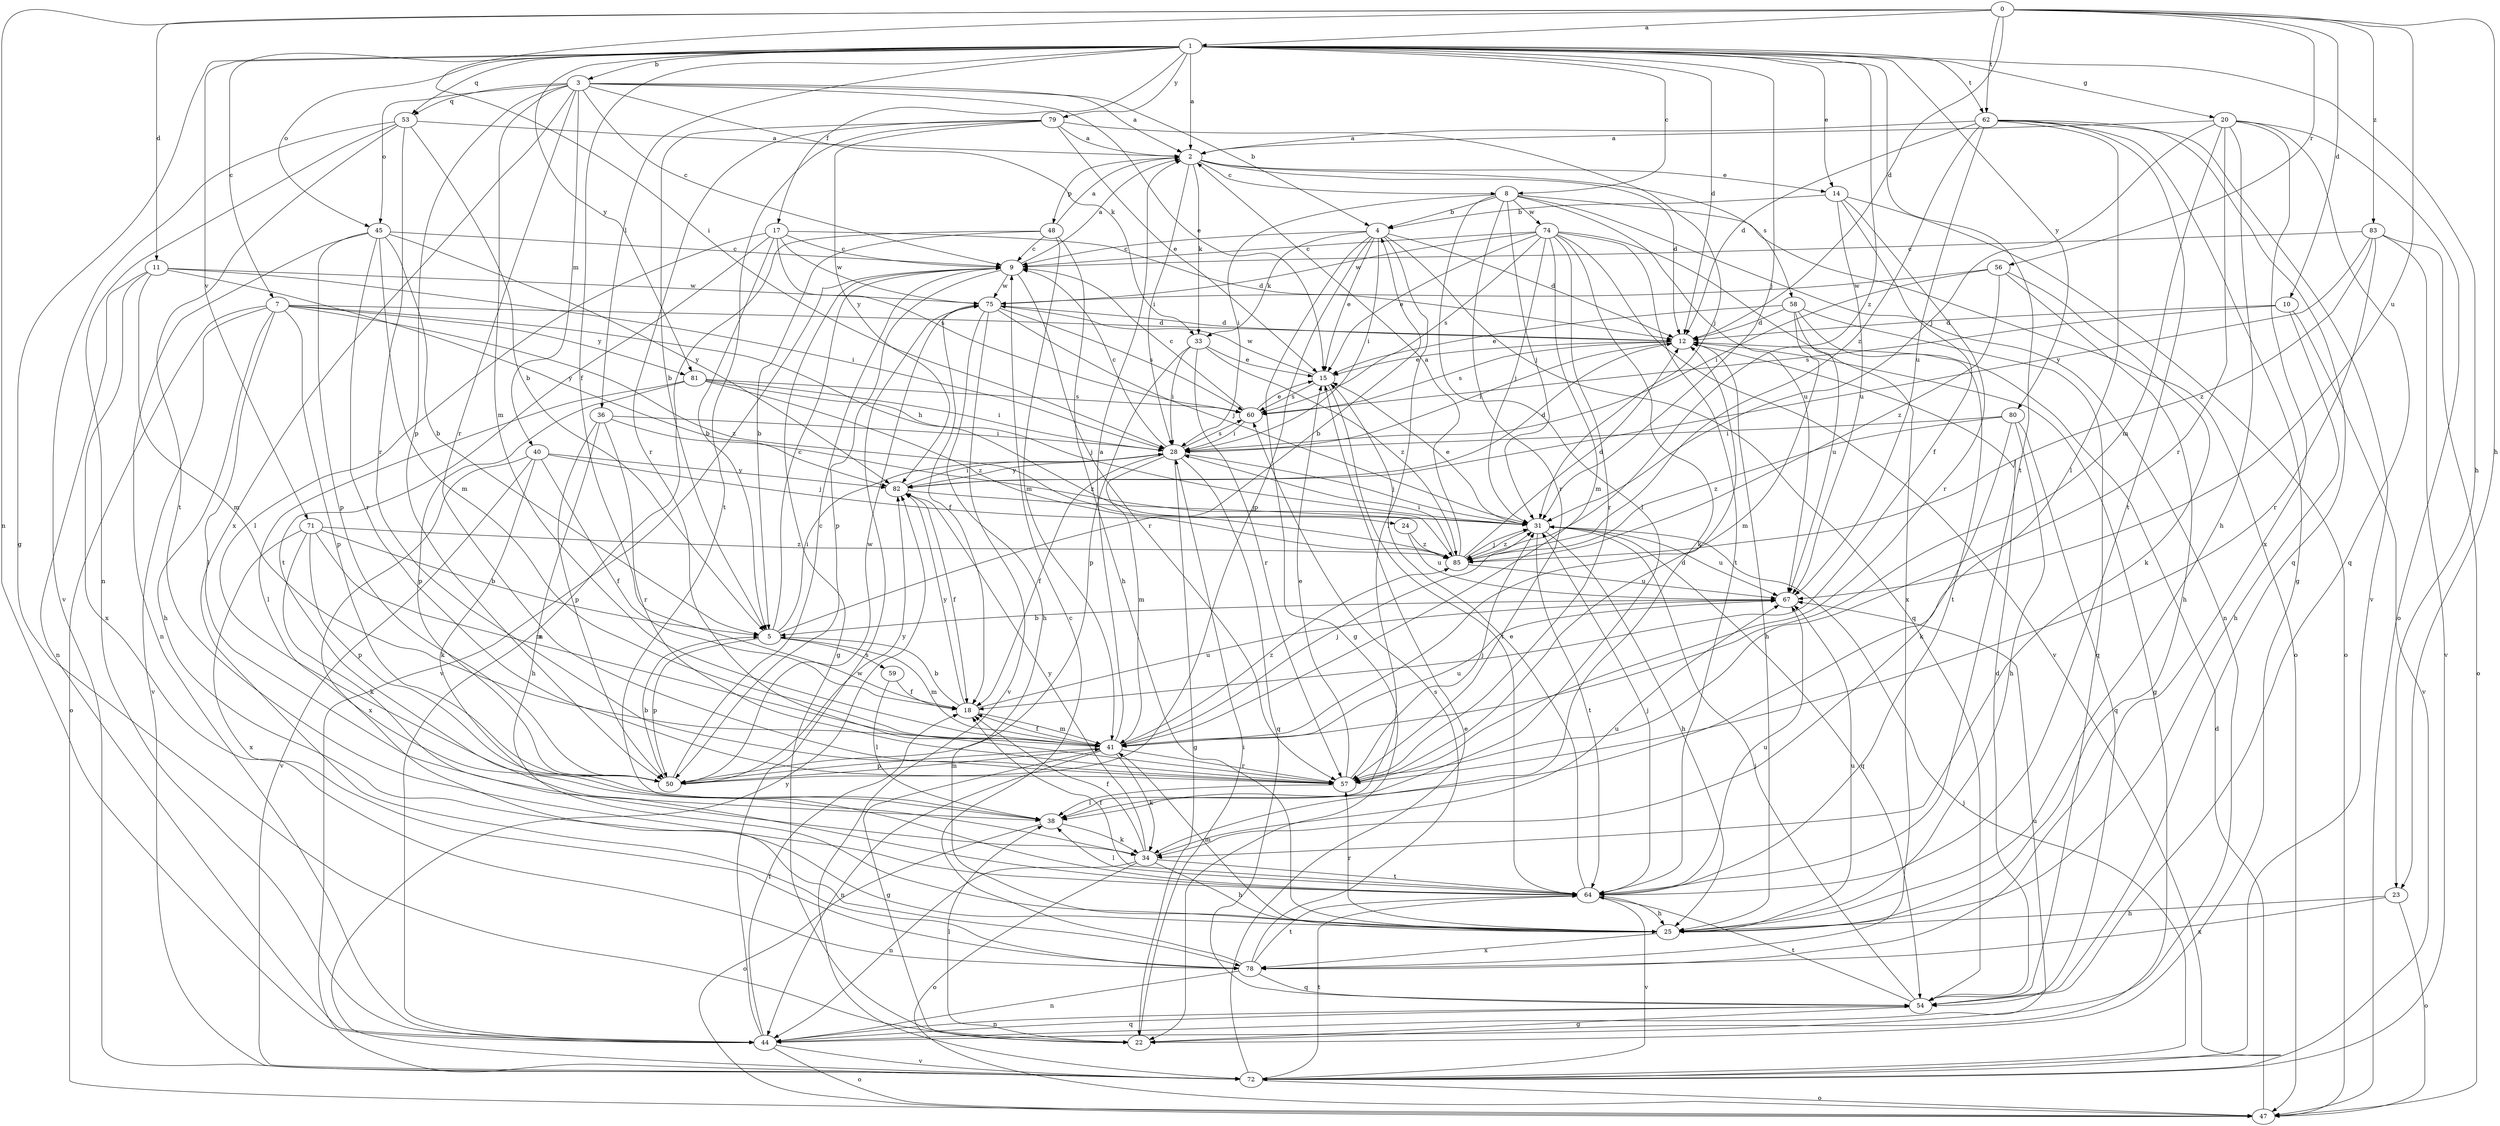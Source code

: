 strict digraph  {
0;
1;
2;
3;
4;
5;
7;
8;
9;
10;
11;
12;
14;
15;
17;
18;
20;
22;
23;
24;
25;
28;
31;
33;
34;
36;
38;
40;
41;
44;
45;
47;
48;
50;
53;
54;
56;
57;
58;
59;
60;
62;
64;
67;
71;
72;
74;
75;
78;
79;
80;
81;
82;
83;
85;
0 -> 1  [label=a];
0 -> 10  [label=d];
0 -> 11  [label=d];
0 -> 12  [label=d];
0 -> 23  [label=h];
0 -> 28  [label=i];
0 -> 44  [label=n];
0 -> 56  [label=r];
0 -> 62  [label=t];
0 -> 67  [label=u];
0 -> 83  [label=z];
1 -> 2  [label=a];
1 -> 3  [label=b];
1 -> 7  [label=c];
1 -> 8  [label=c];
1 -> 12  [label=d];
1 -> 14  [label=e];
1 -> 17  [label=f];
1 -> 18  [label=f];
1 -> 20  [label=g];
1 -> 22  [label=g];
1 -> 23  [label=h];
1 -> 31  [label=j];
1 -> 36  [label=l];
1 -> 45  [label=o];
1 -> 53  [label=q];
1 -> 62  [label=t];
1 -> 64  [label=t];
1 -> 71  [label=v];
1 -> 79  [label=y];
1 -> 80  [label=y];
1 -> 81  [label=y];
1 -> 85  [label=z];
2 -> 8  [label=c];
2 -> 12  [label=d];
2 -> 14  [label=e];
2 -> 28  [label=i];
2 -> 33  [label=k];
2 -> 48  [label=p];
2 -> 58  [label=s];
3 -> 2  [label=a];
3 -> 4  [label=b];
3 -> 9  [label=c];
3 -> 15  [label=e];
3 -> 33  [label=k];
3 -> 40  [label=m];
3 -> 41  [label=m];
3 -> 45  [label=o];
3 -> 50  [label=p];
3 -> 53  [label=q];
3 -> 57  [label=r];
3 -> 78  [label=x];
4 -> 9  [label=c];
4 -> 12  [label=d];
4 -> 15  [label=e];
4 -> 22  [label=g];
4 -> 28  [label=i];
4 -> 33  [label=k];
4 -> 38  [label=l];
4 -> 50  [label=p];
4 -> 54  [label=q];
5 -> 4  [label=b];
5 -> 9  [label=c];
5 -> 28  [label=i];
5 -> 41  [label=m];
5 -> 50  [label=p];
5 -> 59  [label=s];
7 -> 12  [label=d];
7 -> 24  [label=h];
7 -> 25  [label=h];
7 -> 38  [label=l];
7 -> 47  [label=o];
7 -> 50  [label=p];
7 -> 72  [label=v];
7 -> 81  [label=y];
7 -> 85  [label=z];
8 -> 4  [label=b];
8 -> 28  [label=i];
8 -> 31  [label=j];
8 -> 38  [label=l];
8 -> 44  [label=n];
8 -> 47  [label=o];
8 -> 57  [label=r];
8 -> 67  [label=u];
8 -> 74  [label=w];
9 -> 2  [label=a];
9 -> 22  [label=g];
9 -> 50  [label=p];
9 -> 57  [label=r];
9 -> 72  [label=v];
9 -> 75  [label=w];
10 -> 12  [label=d];
10 -> 25  [label=h];
10 -> 60  [label=s];
10 -> 72  [label=v];
11 -> 28  [label=i];
11 -> 41  [label=m];
11 -> 44  [label=n];
11 -> 75  [label=w];
11 -> 78  [label=x];
11 -> 82  [label=y];
12 -> 15  [label=e];
12 -> 22  [label=g];
12 -> 25  [label=h];
12 -> 28  [label=i];
12 -> 60  [label=s];
14 -> 4  [label=b];
14 -> 18  [label=f];
14 -> 47  [label=o];
14 -> 57  [label=r];
14 -> 67  [label=u];
15 -> 60  [label=s];
15 -> 64  [label=t];
15 -> 75  [label=w];
17 -> 5  [label=b];
17 -> 9  [label=c];
17 -> 12  [label=d];
17 -> 38  [label=l];
17 -> 60  [label=s];
17 -> 64  [label=t];
17 -> 75  [label=w];
18 -> 5  [label=b];
18 -> 41  [label=m];
18 -> 67  [label=u];
18 -> 82  [label=y];
20 -> 2  [label=a];
20 -> 25  [label=h];
20 -> 31  [label=j];
20 -> 41  [label=m];
20 -> 47  [label=o];
20 -> 54  [label=q];
20 -> 57  [label=r];
20 -> 78  [label=x];
22 -> 28  [label=i];
22 -> 38  [label=l];
23 -> 25  [label=h];
23 -> 47  [label=o];
23 -> 78  [label=x];
24 -> 67  [label=u];
24 -> 85  [label=z];
25 -> 41  [label=m];
25 -> 57  [label=r];
25 -> 67  [label=u];
25 -> 78  [label=x];
28 -> 9  [label=c];
28 -> 18  [label=f];
28 -> 22  [label=g];
28 -> 31  [label=j];
28 -> 41  [label=m];
28 -> 54  [label=q];
28 -> 60  [label=s];
28 -> 82  [label=y];
31 -> 15  [label=e];
31 -> 25  [label=h];
31 -> 54  [label=q];
31 -> 64  [label=t];
31 -> 67  [label=u];
31 -> 85  [label=z];
33 -> 15  [label=e];
33 -> 28  [label=i];
33 -> 50  [label=p];
33 -> 57  [label=r];
33 -> 85  [label=z];
34 -> 18  [label=f];
34 -> 25  [label=h];
34 -> 44  [label=n];
34 -> 47  [label=o];
34 -> 64  [label=t];
34 -> 67  [label=u];
34 -> 82  [label=y];
36 -> 25  [label=h];
36 -> 28  [label=i];
36 -> 50  [label=p];
36 -> 57  [label=r];
36 -> 85  [label=z];
38 -> 34  [label=k];
38 -> 47  [label=o];
40 -> 18  [label=f];
40 -> 31  [label=j];
40 -> 34  [label=k];
40 -> 72  [label=v];
40 -> 78  [label=x];
40 -> 82  [label=y];
41 -> 2  [label=a];
41 -> 18  [label=f];
41 -> 22  [label=g];
41 -> 31  [label=j];
41 -> 34  [label=k];
41 -> 44  [label=n];
41 -> 50  [label=p];
41 -> 57  [label=r];
41 -> 67  [label=u];
41 -> 85  [label=z];
44 -> 18  [label=f];
44 -> 47  [label=o];
44 -> 54  [label=q];
44 -> 67  [label=u];
44 -> 72  [label=v];
44 -> 75  [label=w];
45 -> 5  [label=b];
45 -> 9  [label=c];
45 -> 41  [label=m];
45 -> 44  [label=n];
45 -> 50  [label=p];
45 -> 57  [label=r];
45 -> 82  [label=y];
47 -> 12  [label=d];
48 -> 2  [label=a];
48 -> 5  [label=b];
48 -> 9  [label=c];
48 -> 25  [label=h];
48 -> 41  [label=m];
48 -> 44  [label=n];
50 -> 5  [label=b];
50 -> 9  [label=c];
50 -> 41  [label=m];
50 -> 75  [label=w];
50 -> 82  [label=y];
53 -> 2  [label=a];
53 -> 5  [label=b];
53 -> 44  [label=n];
53 -> 57  [label=r];
53 -> 64  [label=t];
53 -> 72  [label=v];
54 -> 12  [label=d];
54 -> 22  [label=g];
54 -> 31  [label=j];
54 -> 44  [label=n];
54 -> 64  [label=t];
56 -> 25  [label=h];
56 -> 28  [label=i];
56 -> 34  [label=k];
56 -> 75  [label=w];
56 -> 85  [label=z];
57 -> 12  [label=d];
57 -> 15  [label=e];
57 -> 31  [label=j];
57 -> 38  [label=l];
58 -> 12  [label=d];
58 -> 15  [label=e];
58 -> 41  [label=m];
58 -> 54  [label=q];
58 -> 64  [label=t];
58 -> 67  [label=u];
59 -> 18  [label=f];
59 -> 38  [label=l];
60 -> 9  [label=c];
60 -> 15  [label=e];
60 -> 28  [label=i];
62 -> 2  [label=a];
62 -> 12  [label=d];
62 -> 22  [label=g];
62 -> 38  [label=l];
62 -> 54  [label=q];
62 -> 64  [label=t];
62 -> 67  [label=u];
62 -> 72  [label=v];
62 -> 85  [label=z];
64 -> 15  [label=e];
64 -> 18  [label=f];
64 -> 25  [label=h];
64 -> 31  [label=j];
64 -> 38  [label=l];
64 -> 67  [label=u];
64 -> 72  [label=v];
67 -> 5  [label=b];
71 -> 5  [label=b];
71 -> 34  [label=k];
71 -> 41  [label=m];
71 -> 50  [label=p];
71 -> 78  [label=x];
71 -> 85  [label=z];
72 -> 15  [label=e];
72 -> 31  [label=j];
72 -> 47  [label=o];
72 -> 64  [label=t];
72 -> 82  [label=y];
74 -> 9  [label=c];
74 -> 15  [label=e];
74 -> 31  [label=j];
74 -> 34  [label=k];
74 -> 41  [label=m];
74 -> 57  [label=r];
74 -> 60  [label=s];
74 -> 64  [label=t];
74 -> 72  [label=v];
74 -> 75  [label=w];
74 -> 78  [label=x];
75 -> 12  [label=d];
75 -> 18  [label=f];
75 -> 25  [label=h];
75 -> 31  [label=j];
75 -> 60  [label=s];
75 -> 72  [label=v];
78 -> 9  [label=c];
78 -> 44  [label=n];
78 -> 54  [label=q];
78 -> 60  [label=s];
78 -> 64  [label=t];
79 -> 2  [label=a];
79 -> 5  [label=b];
79 -> 15  [label=e];
79 -> 31  [label=j];
79 -> 57  [label=r];
79 -> 64  [label=t];
79 -> 82  [label=y];
80 -> 25  [label=h];
80 -> 28  [label=i];
80 -> 34  [label=k];
80 -> 54  [label=q];
80 -> 85  [label=z];
81 -> 28  [label=i];
81 -> 31  [label=j];
81 -> 38  [label=l];
81 -> 50  [label=p];
81 -> 60  [label=s];
81 -> 85  [label=z];
82 -> 12  [label=d];
82 -> 18  [label=f];
82 -> 28  [label=i];
82 -> 31  [label=j];
83 -> 9  [label=c];
83 -> 47  [label=o];
83 -> 57  [label=r];
83 -> 72  [label=v];
83 -> 82  [label=y];
83 -> 85  [label=z];
85 -> 2  [label=a];
85 -> 12  [label=d];
85 -> 28  [label=i];
85 -> 31  [label=j];
85 -> 67  [label=u];
}
